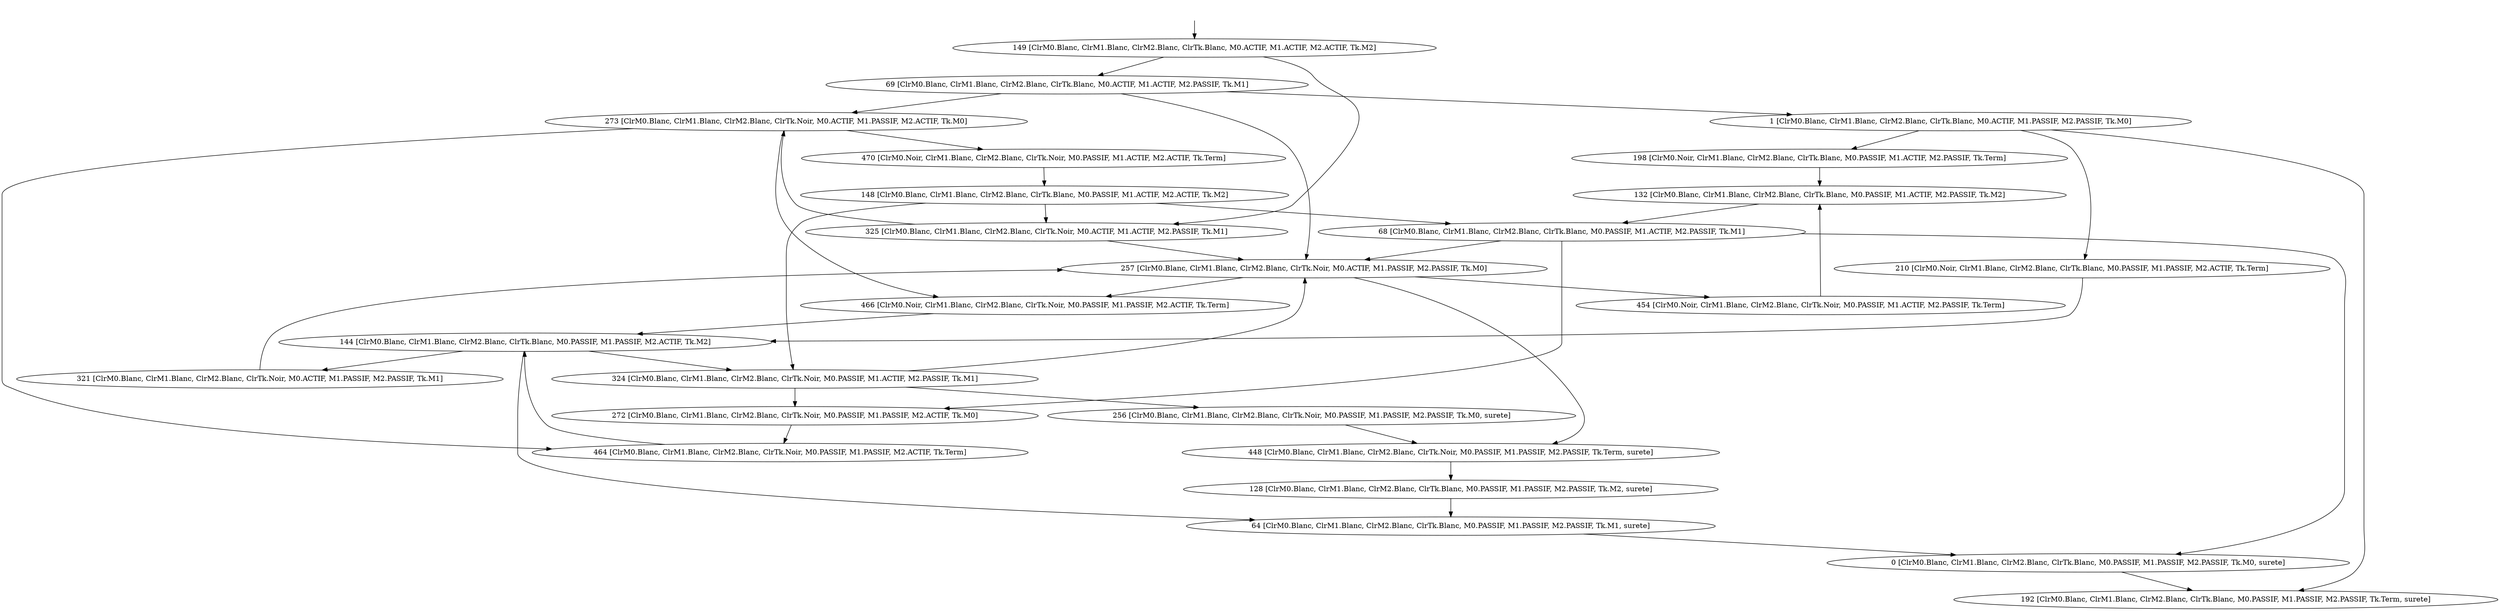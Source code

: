 digraph system {
_149[label="", shape=none ];
_149->149;
149 [label= "149 [ClrM0.Blanc, ClrM1.Blanc, ClrM2.Blanc, ClrTk.Blanc, M0.ACTIF, M1.ACTIF, M2.ACTIF, Tk.M2]"];
69 [label= "69 [ClrM0.Blanc, ClrM1.Blanc, ClrM2.Blanc, ClrTk.Blanc, M0.ACTIF, M1.ACTIF, M2.PASSIF, Tk.M1]"];
1 [label= "1 [ClrM0.Blanc, ClrM1.Blanc, ClrM2.Blanc, ClrTk.Blanc, M0.ACTIF, M1.PASSIF, M2.PASSIF, Tk.M0]"];
148 [label= "148 [ClrM0.Blanc, ClrM1.Blanc, ClrM2.Blanc, ClrTk.Blanc, M0.PASSIF, M1.ACTIF, M2.ACTIF, Tk.M2]"];
68 [label= "68 [ClrM0.Blanc, ClrM1.Blanc, ClrM2.Blanc, ClrTk.Blanc, M0.PASSIF, M1.ACTIF, M2.PASSIF, Tk.M1]"];
132 [label= "132 [ClrM0.Blanc, ClrM1.Blanc, ClrM2.Blanc, ClrTk.Blanc, M0.PASSIF, M1.ACTIF, M2.PASSIF, Tk.M2]"];
144 [label= "144 [ClrM0.Blanc, ClrM1.Blanc, ClrM2.Blanc, ClrTk.Blanc, M0.PASSIF, M1.PASSIF, M2.ACTIF, Tk.M2]"];
0 [label= "0 [ClrM0.Blanc, ClrM1.Blanc, ClrM2.Blanc, ClrTk.Blanc, M0.PASSIF, M1.PASSIF, M2.PASSIF, Tk.M0, surete]"];
64 [label= "64 [ClrM0.Blanc, ClrM1.Blanc, ClrM2.Blanc, ClrTk.Blanc, M0.PASSIF, M1.PASSIF, M2.PASSIF, Tk.M1, surete]"];
128 [label= "128 [ClrM0.Blanc, ClrM1.Blanc, ClrM2.Blanc, ClrTk.Blanc, M0.PASSIF, M1.PASSIF, M2.PASSIF, Tk.M2, surete]"];
192 [label= "192 [ClrM0.Blanc, ClrM1.Blanc, ClrM2.Blanc, ClrTk.Blanc, M0.PASSIF, M1.PASSIF, M2.PASSIF, Tk.Term, surete]"];
325 [label= "325 [ClrM0.Blanc, ClrM1.Blanc, ClrM2.Blanc, ClrTk.Noir, M0.ACTIF, M1.ACTIF, M2.PASSIF, Tk.M1]"];
273 [label= "273 [ClrM0.Blanc, ClrM1.Blanc, ClrM2.Blanc, ClrTk.Noir, M0.ACTIF, M1.PASSIF, M2.ACTIF, Tk.M0]"];
257 [label= "257 [ClrM0.Blanc, ClrM1.Blanc, ClrM2.Blanc, ClrTk.Noir, M0.ACTIF, M1.PASSIF, M2.PASSIF, Tk.M0]"];
321 [label= "321 [ClrM0.Blanc, ClrM1.Blanc, ClrM2.Blanc, ClrTk.Noir, M0.ACTIF, M1.PASSIF, M2.PASSIF, Tk.M1]"];
324 [label= "324 [ClrM0.Blanc, ClrM1.Blanc, ClrM2.Blanc, ClrTk.Noir, M0.PASSIF, M1.ACTIF, M2.PASSIF, Tk.M1]"];
272 [label= "272 [ClrM0.Blanc, ClrM1.Blanc, ClrM2.Blanc, ClrTk.Noir, M0.PASSIF, M1.PASSIF, M2.ACTIF, Tk.M0]"];
464 [label= "464 [ClrM0.Blanc, ClrM1.Blanc, ClrM2.Blanc, ClrTk.Noir, M0.PASSIF, M1.PASSIF, M2.ACTIF, Tk.Term]"];
256 [label= "256 [ClrM0.Blanc, ClrM1.Blanc, ClrM2.Blanc, ClrTk.Noir, M0.PASSIF, M1.PASSIF, M2.PASSIF, Tk.M0, surete]"];
448 [label= "448 [ClrM0.Blanc, ClrM1.Blanc, ClrM2.Blanc, ClrTk.Noir, M0.PASSIF, M1.PASSIF, M2.PASSIF, Tk.Term, surete]"];
198 [label= "198 [ClrM0.Noir, ClrM1.Blanc, ClrM2.Blanc, ClrTk.Blanc, M0.PASSIF, M1.ACTIF, M2.PASSIF, Tk.Term]"];
210 [label= "210 [ClrM0.Noir, ClrM1.Blanc, ClrM2.Blanc, ClrTk.Blanc, M0.PASSIF, M1.PASSIF, M2.ACTIF, Tk.Term]"];
470 [label= "470 [ClrM0.Noir, ClrM1.Blanc, ClrM2.Blanc, ClrTk.Noir, M0.PASSIF, M1.ACTIF, M2.ACTIF, Tk.Term]"];
454 [label= "454 [ClrM0.Noir, ClrM1.Blanc, ClrM2.Blanc, ClrTk.Noir, M0.PASSIF, M1.ACTIF, M2.PASSIF, Tk.Term]"];
466 [label= "466 [ClrM0.Noir, ClrM1.Blanc, ClrM2.Blanc, ClrTk.Noir, M0.PASSIF, M1.PASSIF, M2.ACTIF, Tk.Term]"];
149->69 [label= ""];
149->325 [label= ""];
69->273 [label= ""];
325->273 [label= ""];
325->257 [label= ""];
69->1 [label= ""];
69->257 [label= ""];
321->257 [label= ""];
273->470 [label= ""];
257->454 [label= ""];
1->198 [label= ""];
273->466 [label= ""];
257->466 [label= ""];
1->210 [label= ""];
273->464 [label= ""];
257->448 [label= ""];
1->192 [label= ""];
148->325 [label= ""];
68->257 [label= ""];
324->257 [label= ""];
144->321 [label= ""];
470->148 [label= ""];
198->132 [label= ""];
454->132 [label= ""];
210->144 [label= ""];
466->144 [label= ""];
148->68 [label= ""];
148->324 [label= ""];
132->68 [label= ""];
68->272 [label= ""];
324->272 [label= ""];
324->256 [label= ""];
68->0 [label= ""];
144->324 [label= ""];
464->144 [label= ""];
272->464 [label= ""];
144->64 [label= ""];
448->128 [label= ""];
64->0 [label= ""];
128->64 [label= ""];
256->448 [label= ""];
0->192 [label= ""];
}
